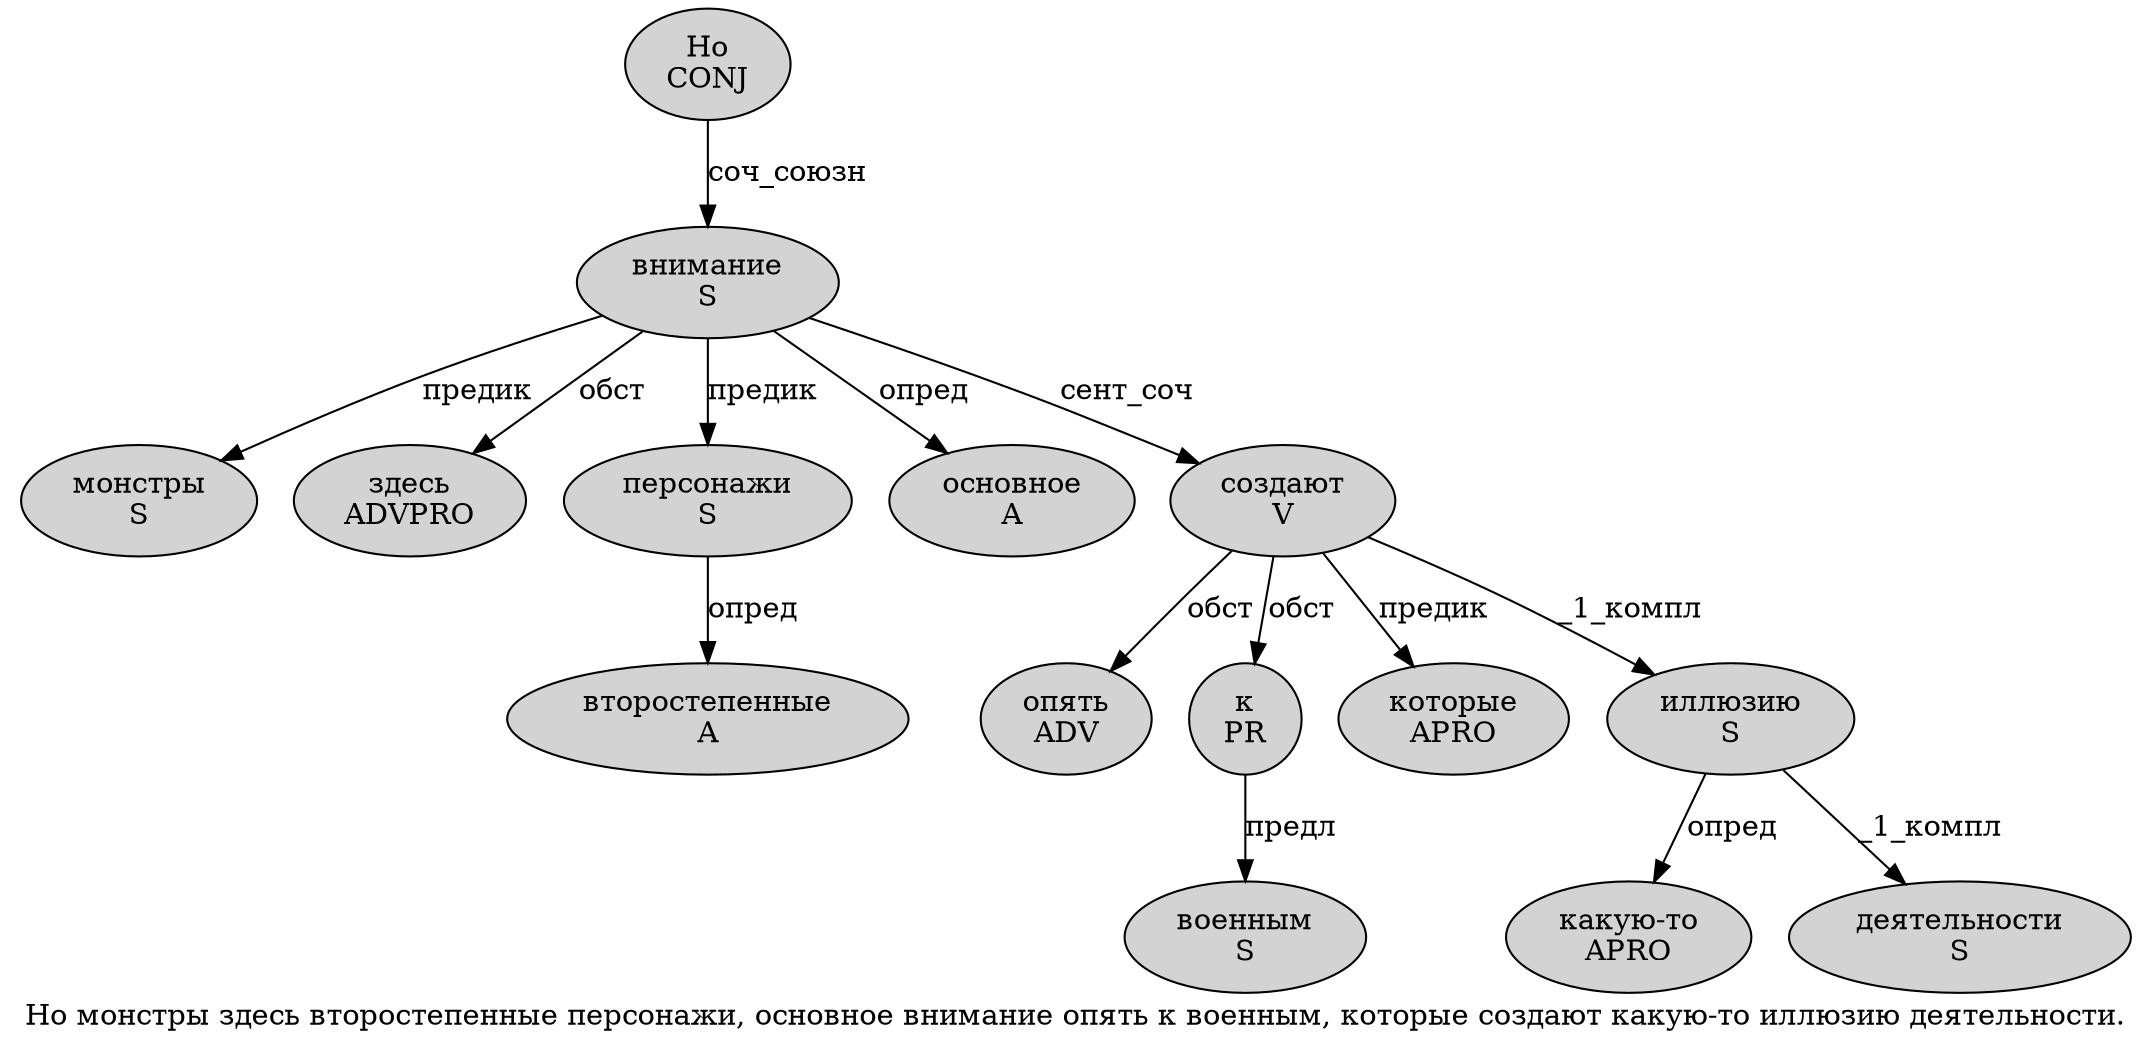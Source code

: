 digraph SENTENCE_4734 {
	graph [label="Но монстры здесь второстепенные персонажи, основное внимание опять к военным, которые создают какую-то иллюзию деятельности."]
	node [style=filled]
		0 [label="Но
CONJ" color="" fillcolor=lightgray penwidth=1 shape=ellipse]
		1 [label="монстры
S" color="" fillcolor=lightgray penwidth=1 shape=ellipse]
		2 [label="здесь
ADVPRO" color="" fillcolor=lightgray penwidth=1 shape=ellipse]
		3 [label="второстепенные
A" color="" fillcolor=lightgray penwidth=1 shape=ellipse]
		4 [label="персонажи
S" color="" fillcolor=lightgray penwidth=1 shape=ellipse]
		6 [label="основное
A" color="" fillcolor=lightgray penwidth=1 shape=ellipse]
		7 [label="внимание
S" color="" fillcolor=lightgray penwidth=1 shape=ellipse]
		8 [label="опять
ADV" color="" fillcolor=lightgray penwidth=1 shape=ellipse]
		9 [label="к
PR" color="" fillcolor=lightgray penwidth=1 shape=ellipse]
		10 [label="военным
S" color="" fillcolor=lightgray penwidth=1 shape=ellipse]
		12 [label="которые
APRO" color="" fillcolor=lightgray penwidth=1 shape=ellipse]
		13 [label="создают
V" color="" fillcolor=lightgray penwidth=1 shape=ellipse]
		14 [label="какую-то
APRO" color="" fillcolor=lightgray penwidth=1 shape=ellipse]
		15 [label="иллюзию
S" color="" fillcolor=lightgray penwidth=1 shape=ellipse]
		16 [label="деятельности
S" color="" fillcolor=lightgray penwidth=1 shape=ellipse]
			15 -> 14 [label="опред"]
			15 -> 16 [label="_1_компл"]
			13 -> 8 [label="обст"]
			13 -> 9 [label="обст"]
			13 -> 12 [label="предик"]
			13 -> 15 [label="_1_компл"]
			4 -> 3 [label="опред"]
			0 -> 7 [label="соч_союзн"]
			7 -> 1 [label="предик"]
			7 -> 2 [label="обст"]
			7 -> 4 [label="предик"]
			7 -> 6 [label="опред"]
			7 -> 13 [label="сент_соч"]
			9 -> 10 [label="предл"]
}